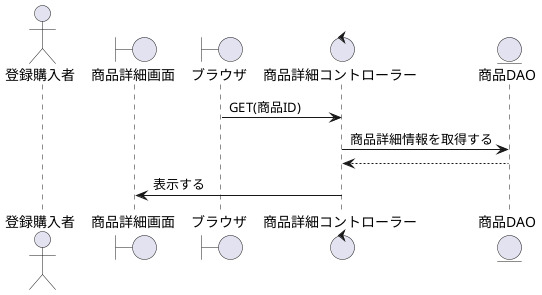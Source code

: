 @startuml 商品詳細を表示

actor    "登録購入者" as act
boundary "商品詳細画面" as product_details_s
boundary "ブラウザ" as brz
control  "商品詳細コントローラー" as product_details_c
entity   "商品DAO" as product_details

'-------------------------------------------------------------------------------------------

brz -> product_details_c : GET(商品ID)
product_details_c -> product_details : 商品詳細情報を取得する
product_details_c <-- product_details
product_details_s <- product_details_c : 表示する

@enduml
